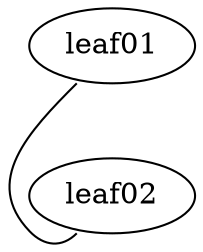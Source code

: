 graph vx {
 "leaf01" [function="leaf" os="CumulusCommunity/cumulus-vx" version="3.5.3" memory="1024" config="./helper_scripts/extra_switch_config.sh" mgmt_ip="192.168.200.1"]
 "leaf02" [function="leaf" os="CumulusCommunity/cumulus-vx" version="3.5.3" memory="1024" config="./helper_scripts/extra_switch_config.sh" mgmt_ip="192.168.200.2"]

 "leaf01":"swp1" -- "leaf02":"swp1"
}
